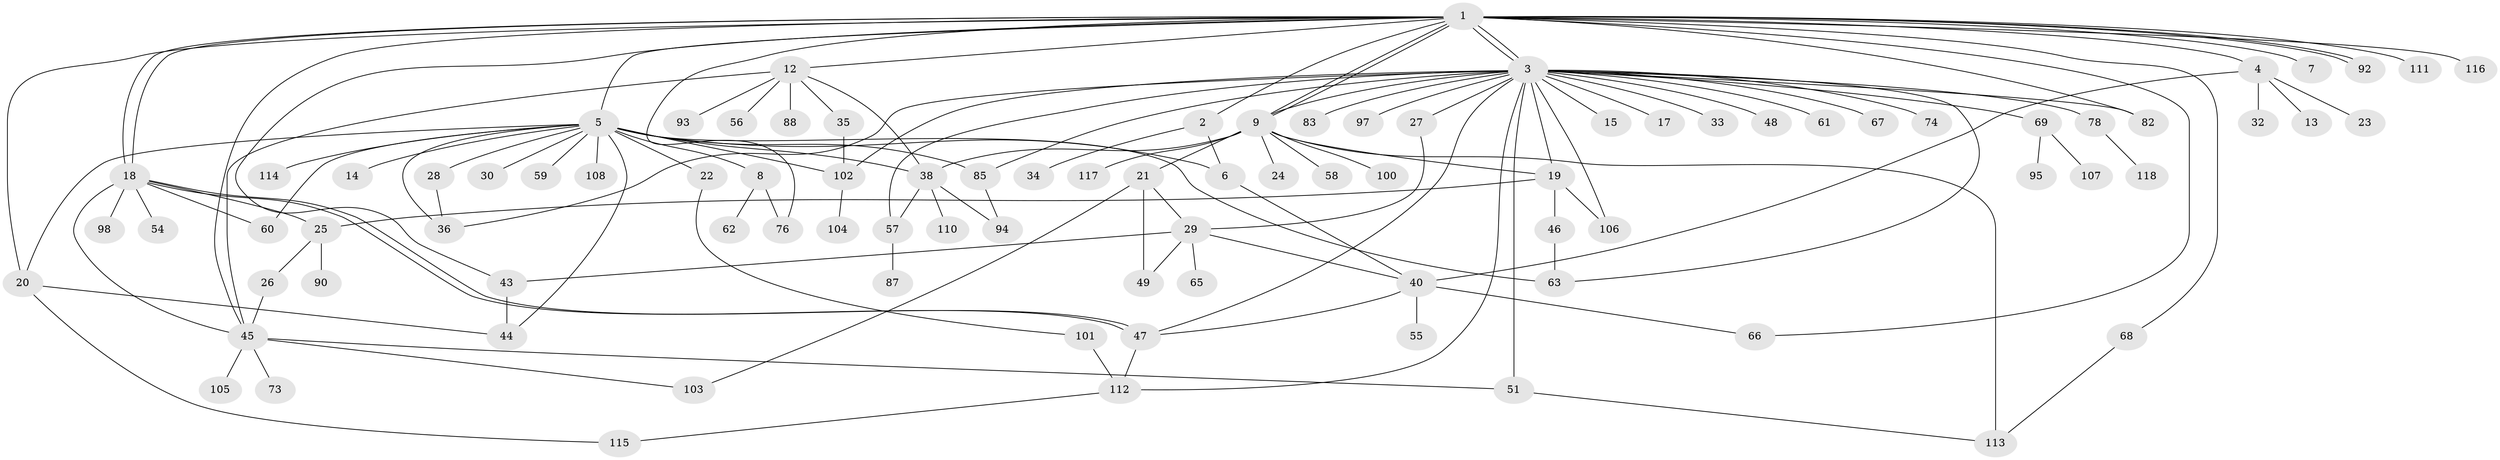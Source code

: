 // Generated by graph-tools (version 1.1) at 2025/51/02/27/25 19:51:54]
// undirected, 91 vertices, 135 edges
graph export_dot {
graph [start="1"]
  node [color=gray90,style=filled];
  1 [super="+77"];
  2 [super="+16"];
  3 [super="+11"];
  4 [super="+91"];
  5 [super="+10"];
  6;
  7;
  8 [super="+72"];
  9 [super="+80"];
  12 [super="+64"];
  13;
  14;
  15;
  17;
  18 [super="+119"];
  19 [super="+52"];
  20 [super="+31"];
  21 [super="+37"];
  22;
  23 [super="+39"];
  24;
  25 [super="+41"];
  26;
  27;
  28 [super="+42"];
  29 [super="+70"];
  30;
  32;
  33;
  34;
  35;
  36 [super="+71"];
  38 [super="+75"];
  40 [super="+89"];
  43 [super="+50"];
  44 [super="+99"];
  45 [super="+53"];
  46;
  47 [super="+96"];
  48;
  49;
  51 [super="+81"];
  54;
  55;
  56;
  57 [super="+84"];
  58;
  59;
  60;
  61;
  62;
  63;
  65;
  66;
  67;
  68 [super="+86"];
  69;
  73;
  74 [super="+79"];
  76;
  78;
  82;
  83;
  85;
  87;
  88;
  90;
  92;
  93;
  94;
  95;
  97;
  98;
  100;
  101;
  102 [super="+109"];
  103;
  104;
  105;
  106;
  107;
  108;
  110;
  111;
  112;
  113;
  114;
  115;
  116;
  117;
  118;
  1 -- 2;
  1 -- 3;
  1 -- 3;
  1 -- 4;
  1 -- 5;
  1 -- 7;
  1 -- 9;
  1 -- 9;
  1 -- 12;
  1 -- 18;
  1 -- 18;
  1 -- 20;
  1 -- 43;
  1 -- 45;
  1 -- 66;
  1 -- 68;
  1 -- 76;
  1 -- 82;
  1 -- 92;
  1 -- 92;
  1 -- 111;
  1 -- 116;
  2 -- 6;
  2 -- 34;
  3 -- 17;
  3 -- 36;
  3 -- 48;
  3 -- 61;
  3 -- 63;
  3 -- 74;
  3 -- 78;
  3 -- 83;
  3 -- 102;
  3 -- 33;
  3 -- 97;
  3 -- 67;
  3 -- 69;
  3 -- 106;
  3 -- 15;
  3 -- 112;
  3 -- 82;
  3 -- 19;
  3 -- 51;
  3 -- 85;
  3 -- 57;
  3 -- 27;
  3 -- 9;
  3 -- 47;
  4 -- 13;
  4 -- 23;
  4 -- 32;
  4 -- 40;
  5 -- 6;
  5 -- 8;
  5 -- 22;
  5 -- 28;
  5 -- 36;
  5 -- 44;
  5 -- 59;
  5 -- 60;
  5 -- 85;
  5 -- 102;
  5 -- 38;
  5 -- 114;
  5 -- 20;
  5 -- 30;
  5 -- 108;
  5 -- 14;
  5 -- 63;
  6 -- 40;
  8 -- 62;
  8 -- 76;
  9 -- 19;
  9 -- 21;
  9 -- 24;
  9 -- 38;
  9 -- 58;
  9 -- 117;
  9 -- 100;
  9 -- 113;
  12 -- 35;
  12 -- 45;
  12 -- 56;
  12 -- 88;
  12 -- 93;
  12 -- 38;
  18 -- 45;
  18 -- 47;
  18 -- 47;
  18 -- 54;
  18 -- 98;
  18 -- 25;
  18 -- 60;
  19 -- 25;
  19 -- 46;
  19 -- 106;
  20 -- 44;
  20 -- 115;
  21 -- 49;
  21 -- 29;
  21 -- 103;
  22 -- 101;
  25 -- 26;
  25 -- 90;
  26 -- 45;
  27 -- 29;
  28 -- 36;
  29 -- 43;
  29 -- 49;
  29 -- 65;
  29 -- 40;
  35 -- 102;
  38 -- 57;
  38 -- 94;
  38 -- 110;
  40 -- 47;
  40 -- 55;
  40 -- 66;
  43 -- 44;
  45 -- 73;
  45 -- 103;
  45 -- 105;
  45 -- 51;
  46 -- 63;
  47 -- 112;
  51 -- 113;
  57 -- 87;
  68 -- 113;
  69 -- 95;
  69 -- 107;
  78 -- 118;
  85 -- 94;
  101 -- 112;
  102 -- 104;
  112 -- 115;
}
